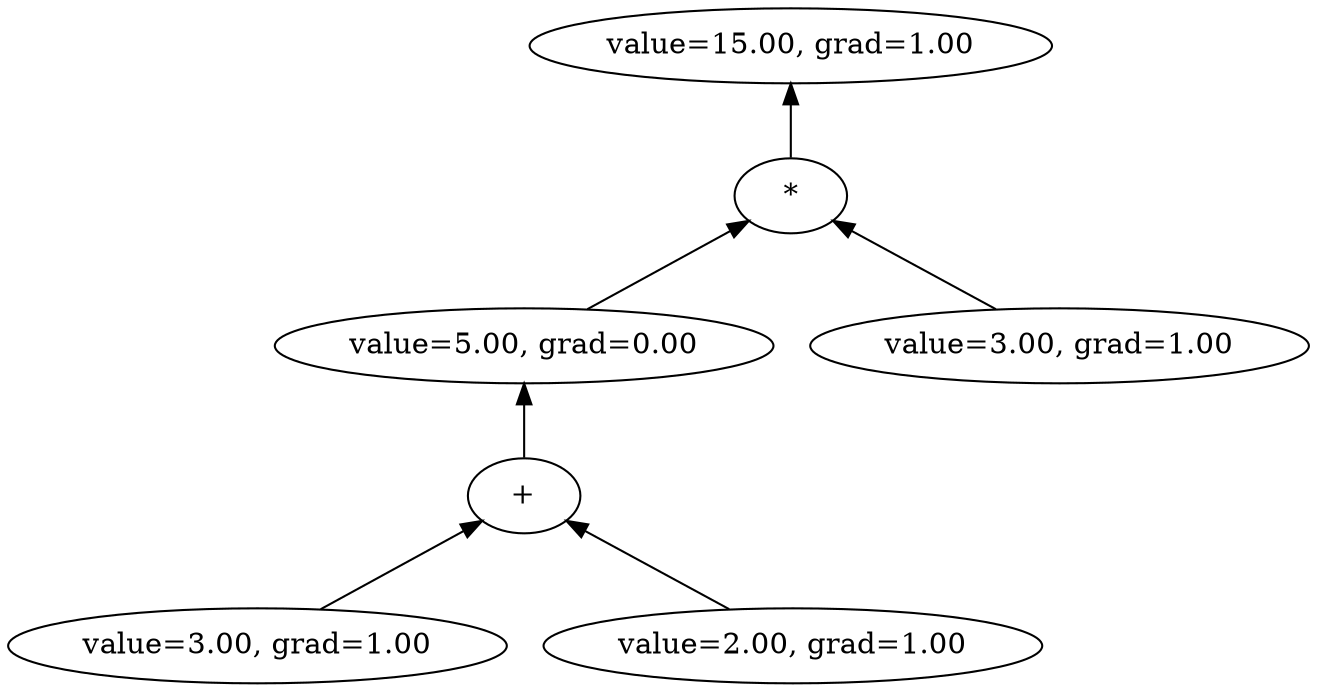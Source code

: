 digraph G {
  rankdir=BT;
  node0 [label="value=15.00, grad=1.00"];
  op1 [label="*", shape=ellipse];
  op1 -> node0;
  node2 [label="value=5.00, grad=0.00"];
  op3 [label="+", shape=ellipse];
  op3 -> node2;
  node4 [label="value=3.00, grad=1.00"];
  node4 -> op3;
  node5 [label="value=2.00, grad=1.00"];
  node5 -> op3;
  node2 -> op1;
  node6 [label="value=3.00, grad=1.00"];
  node6 -> op1;
}
